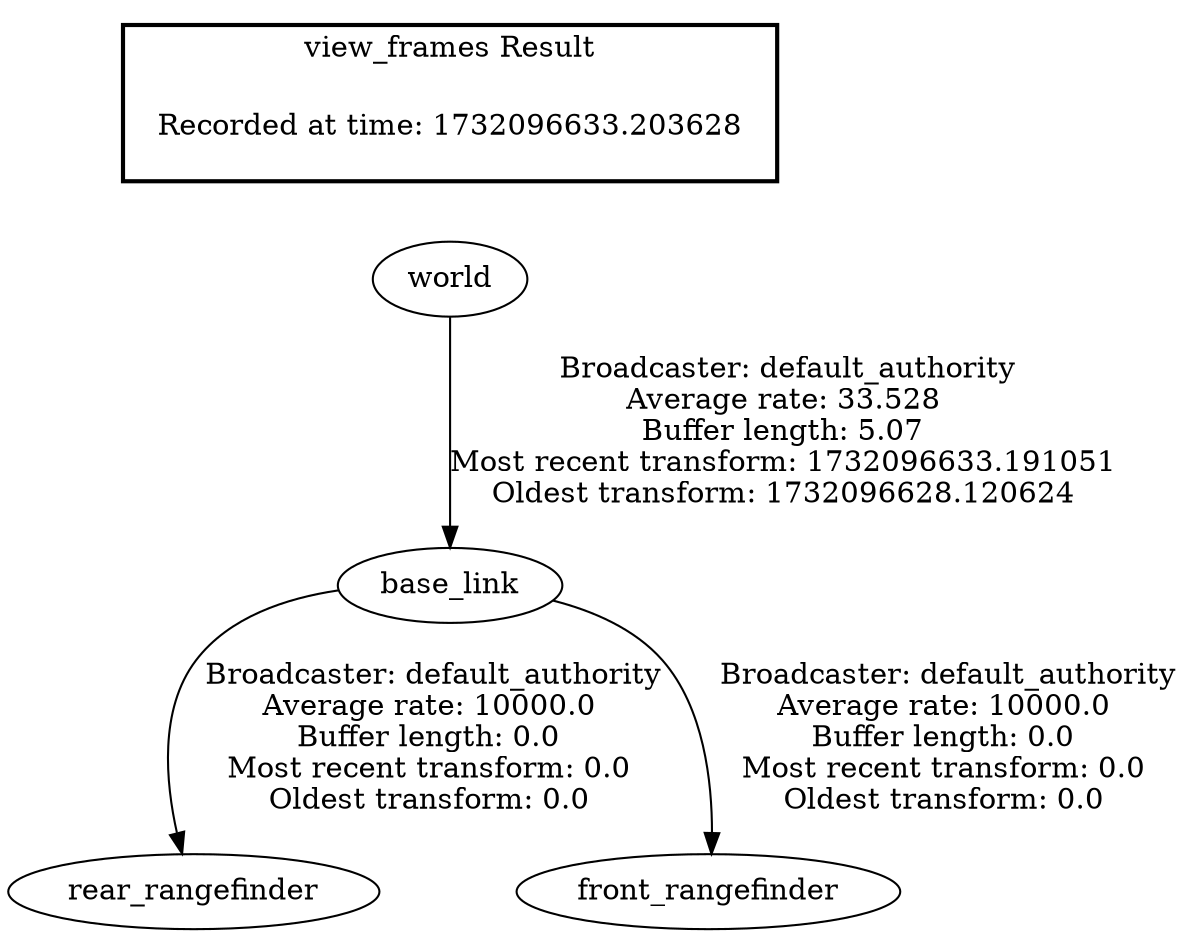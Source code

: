 digraph G {
"world" -> "base_link"[label=" Broadcaster: default_authority\nAverage rate: 33.528\nBuffer length: 5.07\nMost recent transform: 1732096633.191051\nOldest transform: 1732096628.120624\n"];
"base_link" -> "rear_rangefinder"[label=" Broadcaster: default_authority\nAverage rate: 10000.0\nBuffer length: 0.0\nMost recent transform: 0.0\nOldest transform: 0.0\n"];
"base_link" -> "front_rangefinder"[label=" Broadcaster: default_authority\nAverage rate: 10000.0\nBuffer length: 0.0\nMost recent transform: 0.0\nOldest transform: 0.0\n"];
edge [style=invis];
 subgraph cluster_legend { style=bold; color=black; label ="view_frames Result";
"Recorded at time: 1732096633.203628"[ shape=plaintext ] ;
}->"world";
}